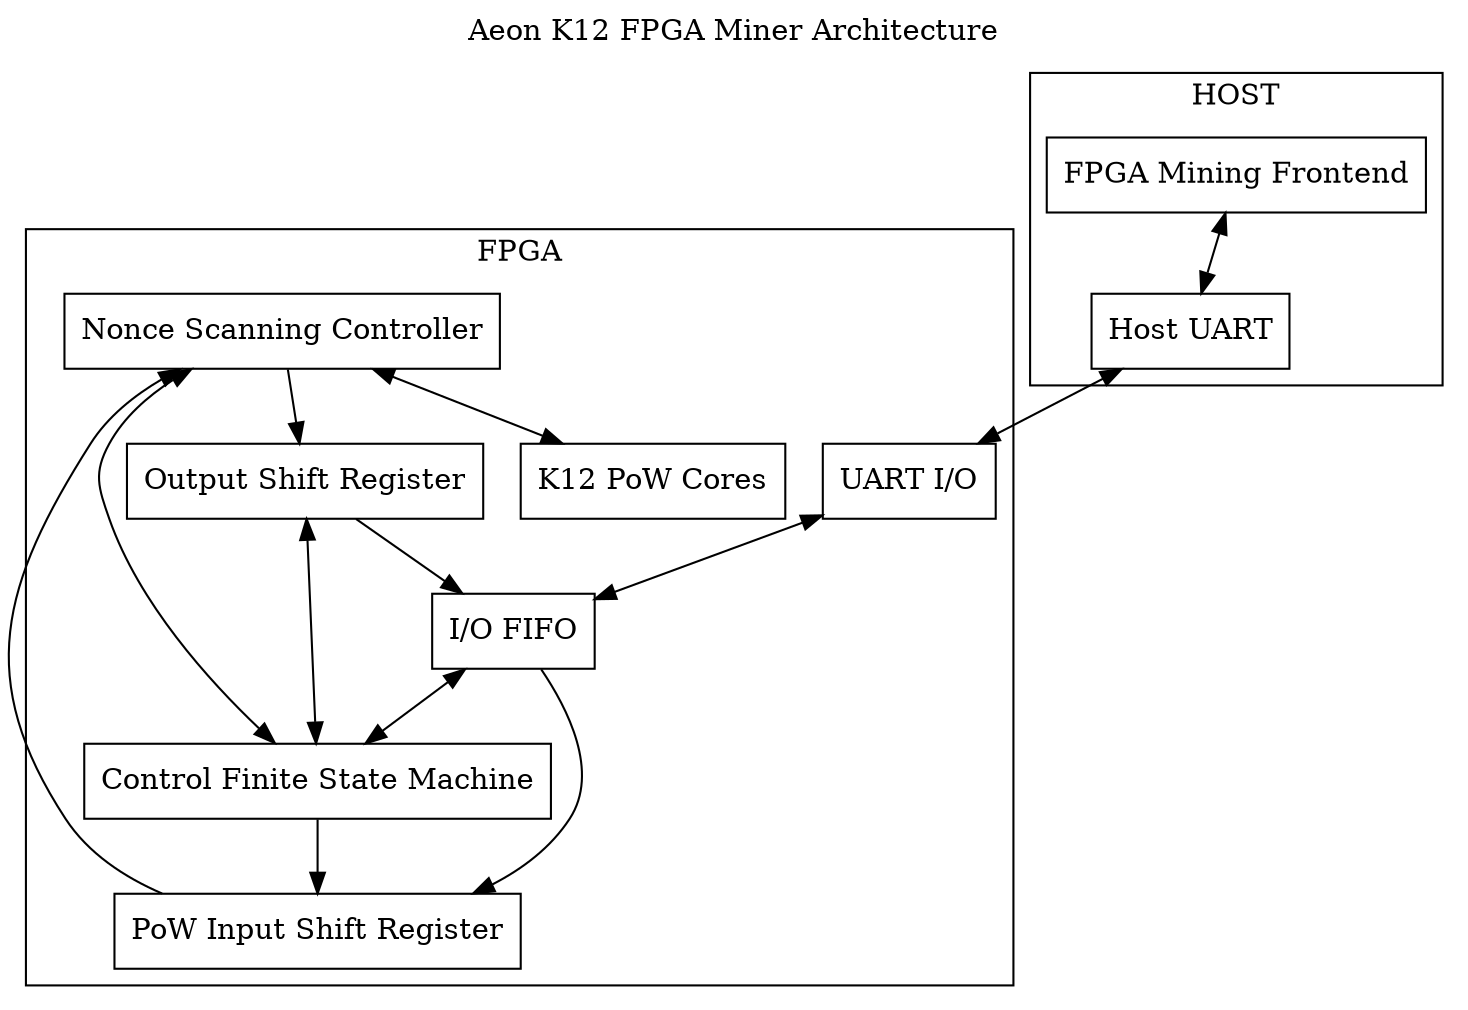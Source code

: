 digraph "Aeon K12 FPGA Miner Architecture"
{
	labelloc="t";
	label="Aeon K12 FPGA Miner Architecture";
	rankdir=TD
	node [shape=box]
	pow [label="K12 PoW Cores"]
	nc [label="Nonce Scanning Controller"]
	cfsm [label="Control Finite State Machine"]
	uart [label="UART I/O"]
	fifo [label="I/O FIFO"]
	isr [label="PoW Input Shift Register"]
	osr [label="Output Shift Register"]

	frontend [label="FPGA Mining Frontend"]
	host_uart [label="Host UART"]

	subgraph cluster_fpga {
		label = "FPGA";

		uart -> fifo [dir=both]
		fifo -> cfsm [dir=both]
		cfsm -> isr
		isr -> nc
		fifo -> isr
		cfsm -> nc [dir=both]
		nc -> pow [dir=both]
		nc -> osr
		osr -> fifo
		cfsm -> osr [dir=both]
	}
	subgraph cluster_host {
		label = "HOST";

		frontend -> host_uart [dir=both]
		host_uart -> uart [dir=both]
	}
}
